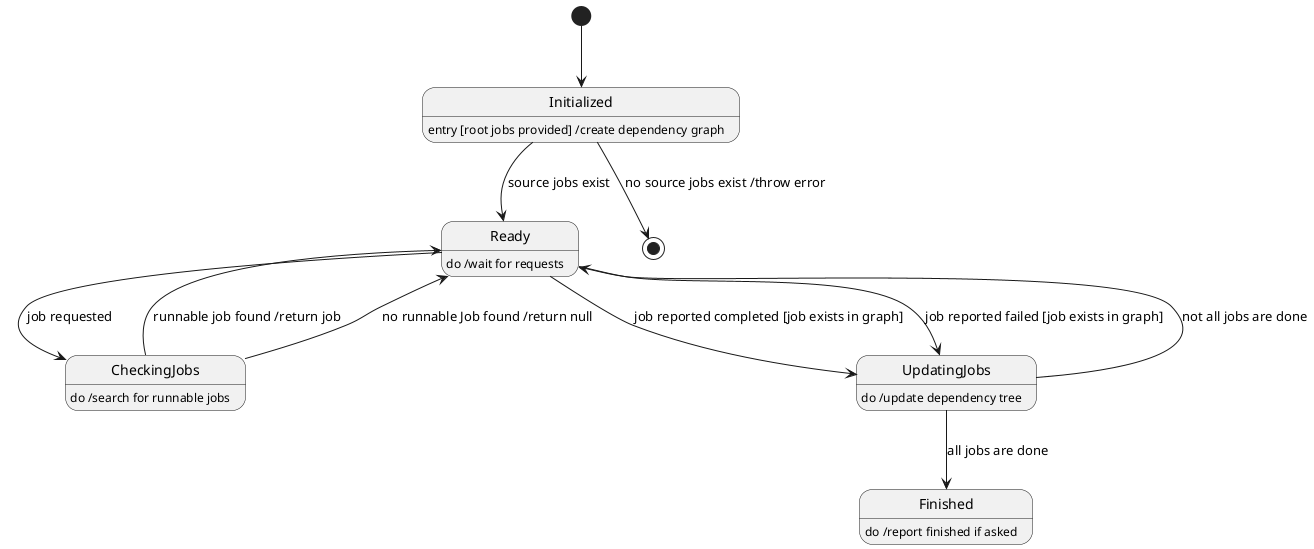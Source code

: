 @startuml JobOrdererStateMachine

[*] --> Initialized

Initialized: entry [root jobs provided] /create dependency graph
Initialized --> Ready: source jobs exist
Initialized --> [*]: no source jobs exist /throw error

Ready: do /wait for requests
Ready --> CheckingJobs: job requested
Ready --> UpdatingJobs: job reported completed [job exists in graph]
Ready --> UpdatingJobs: job reported failed [job exists in graph]

CheckingJobs: do /search for runnable jobs
CheckingJobs --> Ready: runnable job found /return job
CheckingJobs --> Ready: no runnable Job found /return null

UpdatingJobs: do /update dependency tree
UpdatingJobs --> Ready: not all jobs are done
UpdatingJobs --> Finished: all jobs are done

Finished: do /report finished if asked

@enduml
